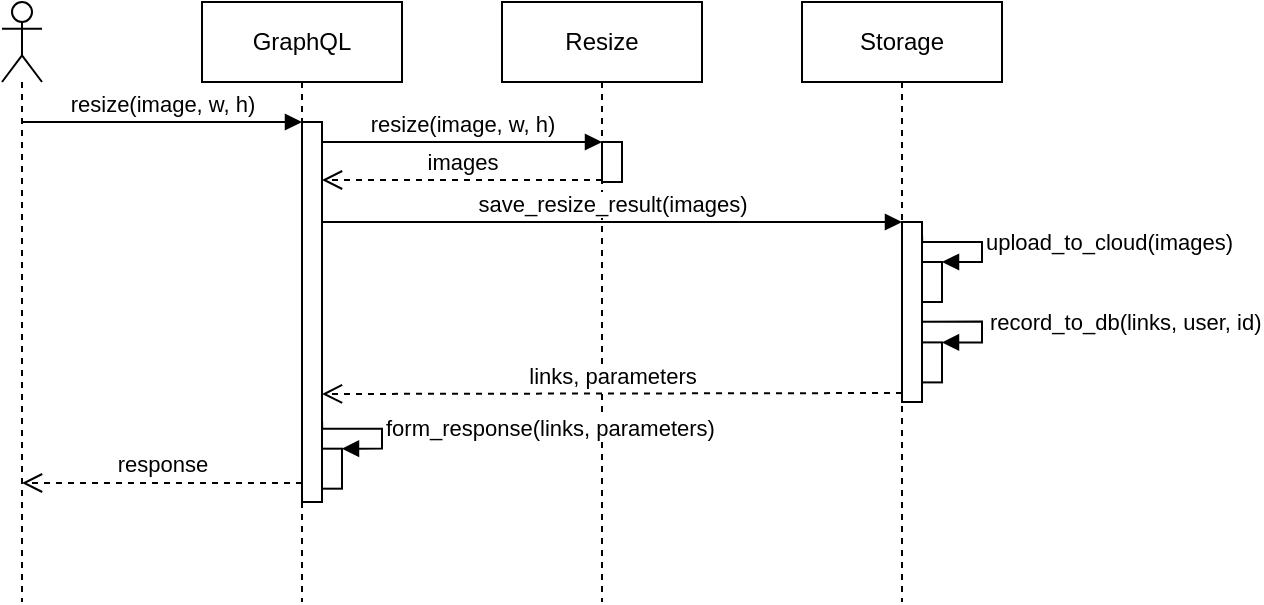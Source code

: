 <mxfile version="13.1.3" type="device"><diagram id="_M5dOh9TdB5aawSI_Bi3" name="Page-1"><mxGraphModel dx="1422" dy="815" grid="1" gridSize="10" guides="1" tooltips="1" connect="1" arrows="1" fold="1" page="1" pageScale="1" pageWidth="827" pageHeight="1169" math="0" shadow="0"><root><mxCell id="0"/><mxCell id="1" parent="0"/><mxCell id="s6Q6fitvKje8HuonXbTe-1" value="" style="shape=umlLifeline;participant=umlActor;perimeter=lifelinePerimeter;whiteSpace=wrap;html=1;container=1;collapsible=0;recursiveResize=0;verticalAlign=top;spacingTop=36;labelBackgroundColor=#ffffff;outlineConnect=0;" vertex="1" parent="1"><mxGeometry x="100" y="250" width="20" height="300" as="geometry"/></mxCell><mxCell id="s6Q6fitvKje8HuonXbTe-2" value="GraphQL" style="shape=umlLifeline;perimeter=lifelinePerimeter;whiteSpace=wrap;html=1;container=1;collapsible=0;recursiveResize=0;outlineConnect=0;" vertex="1" parent="1"><mxGeometry x="200" y="250" width="100" height="300" as="geometry"/></mxCell><mxCell id="s6Q6fitvKje8HuonXbTe-5" value="" style="html=1;points=[];perimeter=orthogonalPerimeter;" vertex="1" parent="s6Q6fitvKje8HuonXbTe-2"><mxGeometry x="50" y="60" width="10" height="190" as="geometry"/></mxCell><mxCell id="s6Q6fitvKje8HuonXbTe-3" value="Resize" style="shape=umlLifeline;perimeter=lifelinePerimeter;whiteSpace=wrap;html=1;container=1;collapsible=0;recursiveResize=0;outlineConnect=0;" vertex="1" parent="1"><mxGeometry x="350" y="250" width="100" height="300" as="geometry"/></mxCell><mxCell id="s6Q6fitvKje8HuonXbTe-8" value="" style="html=1;points=[];perimeter=orthogonalPerimeter;" vertex="1" parent="s6Q6fitvKje8HuonXbTe-3"><mxGeometry x="50" y="70" width="10" height="20" as="geometry"/></mxCell><mxCell id="s6Q6fitvKje8HuonXbTe-4" value="Storage" style="shape=umlLifeline;perimeter=lifelinePerimeter;whiteSpace=wrap;html=1;container=1;collapsible=0;recursiveResize=0;outlineConnect=0;" vertex="1" parent="1"><mxGeometry x="500" y="250" width="100" height="300" as="geometry"/></mxCell><mxCell id="s6Q6fitvKje8HuonXbTe-6" value="resize(image, w, h)" style="html=1;verticalAlign=bottom;endArrow=block;entryX=0;entryY=0;" edge="1" target="s6Q6fitvKje8HuonXbTe-5" parent="1" source="s6Q6fitvKje8HuonXbTe-1"><mxGeometry relative="1" as="geometry"><mxPoint x="180" y="310" as="sourcePoint"/></mxGeometry></mxCell><mxCell id="s6Q6fitvKje8HuonXbTe-7" value="response" style="html=1;verticalAlign=bottom;endArrow=open;dashed=1;endSize=8;exitX=0;exitY=0.95;" edge="1" source="s6Q6fitvKje8HuonXbTe-5" parent="1" target="s6Q6fitvKje8HuonXbTe-1"><mxGeometry relative="1" as="geometry"><mxPoint x="180" y="386" as="targetPoint"/></mxGeometry></mxCell><mxCell id="s6Q6fitvKje8HuonXbTe-9" value="resize(image, w, h)" style="html=1;verticalAlign=bottom;endArrow=block;entryX=0;entryY=0;" edge="1" target="s6Q6fitvKje8HuonXbTe-8" parent="1"><mxGeometry relative="1" as="geometry"><mxPoint x="260" y="320" as="sourcePoint"/></mxGeometry></mxCell><mxCell id="s6Q6fitvKje8HuonXbTe-10" value="images" style="html=1;verticalAlign=bottom;endArrow=open;dashed=1;endSize=8;exitX=0;exitY=0.95;" edge="1" source="s6Q6fitvKje8HuonXbTe-8" parent="1"><mxGeometry relative="1" as="geometry"><mxPoint x="260" y="339" as="targetPoint"/></mxGeometry></mxCell><mxCell id="s6Q6fitvKje8HuonXbTe-11" value="" style="html=1;points=[];perimeter=orthogonalPerimeter;" vertex="1" parent="1"><mxGeometry x="550" y="360" width="10" height="90" as="geometry"/></mxCell><mxCell id="s6Q6fitvKje8HuonXbTe-12" value="save_resize_result(images)" style="html=1;verticalAlign=bottom;endArrow=block;entryX=0;entryY=0;" edge="1" target="s6Q6fitvKje8HuonXbTe-11" parent="1"><mxGeometry relative="1" as="geometry"><mxPoint x="260" y="360" as="sourcePoint"/></mxGeometry></mxCell><mxCell id="s6Q6fitvKje8HuonXbTe-13" value="links, parameters" style="html=1;verticalAlign=bottom;endArrow=open;dashed=1;endSize=8;exitX=0;exitY=0.95;" edge="1" source="s6Q6fitvKje8HuonXbTe-11" parent="1"><mxGeometry relative="1" as="geometry"><mxPoint x="260" y="446" as="targetPoint"/></mxGeometry></mxCell><mxCell id="s6Q6fitvKje8HuonXbTe-14" value="" style="html=1;points=[];perimeter=orthogonalPerimeter;" vertex="1" parent="1"><mxGeometry x="560" y="380" width="10" height="20" as="geometry"/></mxCell><mxCell id="s6Q6fitvKje8HuonXbTe-15" value="upload_to_cloud(images)" style="edgeStyle=orthogonalEdgeStyle;html=1;align=left;spacingLeft=2;endArrow=block;rounded=0;entryX=1;entryY=0;exitX=1.006;exitY=0.074;exitDx=0;exitDy=0;exitPerimeter=0;" edge="1" target="s6Q6fitvKje8HuonXbTe-14" parent="1" source="s6Q6fitvKje8HuonXbTe-11"><mxGeometry relative="1" as="geometry"><mxPoint x="565" y="370" as="sourcePoint"/><Array as="points"><mxPoint x="590" y="370"/><mxPoint x="590" y="380"/></Array></mxGeometry></mxCell><mxCell id="s6Q6fitvKje8HuonXbTe-16" value="" style="html=1;points=[];perimeter=orthogonalPerimeter;" vertex="1" parent="1"><mxGeometry x="560" y="420.2" width="10" height="20" as="geometry"/></mxCell><mxCell id="s6Q6fitvKje8HuonXbTe-17" value="record_to_db(links, user, id)" style="edgeStyle=orthogonalEdgeStyle;html=1;align=left;spacingLeft=2;endArrow=block;rounded=0;entryX=1;entryY=0;exitX=1.006;exitY=0.074;exitDx=0;exitDy=0;exitPerimeter=0;" edge="1" parent="1" target="s6Q6fitvKje8HuonXbTe-16"><mxGeometry relative="1" as="geometry"><mxPoint x="560.06" y="409.82" as="sourcePoint"/><Array as="points"><mxPoint x="590" y="410.2"/><mxPoint x="590" y="420.2"/></Array></mxGeometry></mxCell><mxCell id="s6Q6fitvKje8HuonXbTe-18" value="" style="html=1;points=[];perimeter=orthogonalPerimeter;" vertex="1" parent="1"><mxGeometry x="260" y="473.34" width="10" height="20" as="geometry"/></mxCell><mxCell id="s6Q6fitvKje8HuonXbTe-19" value="form_response(links, parameters)" style="edgeStyle=orthogonalEdgeStyle;html=1;align=left;spacingLeft=2;endArrow=block;rounded=0;entryX=1;entryY=0;exitX=1.006;exitY=0.074;exitDx=0;exitDy=0;exitPerimeter=0;" edge="1" parent="1" target="s6Q6fitvKje8HuonXbTe-18"><mxGeometry relative="1" as="geometry"><mxPoint x="260.06" y="460.0" as="sourcePoint"/><Array as="points"><mxPoint x="290" y="463.34"/><mxPoint x="290" y="473.34"/></Array></mxGeometry></mxCell></root></mxGraphModel></diagram></mxfile>
